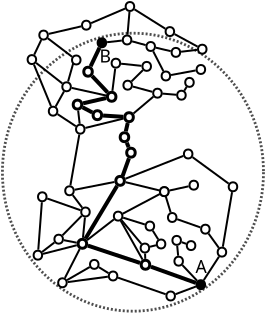 <?xml version="1.0" encoding="UTF-8"?>
<dia:diagram xmlns:dia="http://www.lysator.liu.se/~alla/dia/">
  <dia:layer name="Background" visible="true">
    <dia:object type="Standard - Ellipse" version="0" id="O0">
      <dia:attribute name="obj_pos">
        <dia:point val="-140.706,73.262"/>
      </dia:attribute>
      <dia:attribute name="obj_bb">
        <dia:rectangle val="-140.776,73.192;-127.581,87.233"/>
      </dia:attribute>
      <dia:attribute name="elem_corner">
        <dia:point val="-140.706,73.262"/>
      </dia:attribute>
      <dia:attribute name="elem_width">
        <dia:real val="13.055"/>
      </dia:attribute>
      <dia:attribute name="elem_height">
        <dia:real val="13.901"/>
      </dia:attribute>
      <dia:attribute name="border_width">
        <dia:real val="0.14"/>
      </dia:attribute>
      <dia:attribute name="border_color">
        <dia:color val="#4d4d4d"/>
      </dia:attribute>
      <dia:attribute name="show_background">
        <dia:boolean val="false"/>
      </dia:attribute>
      <dia:attribute name="line_style">
        <dia:enum val="4"/>
      </dia:attribute>
    </dia:object>
    <dia:object type="Standard - Line" version="0" id="O1">
      <dia:attribute name="obj_pos">
        <dia:point val="-137.306,80.874"/>
      </dia:attribute>
      <dia:attribute name="obj_bb">
        <dia:rectangle val="-137.364,78.272;-136.802,80.932"/>
      </dia:attribute>
      <dia:attribute name="conn_endpoints">
        <dia:point val="-137.306,80.874"/>
        <dia:point val="-136.86,78.33"/>
      </dia:attribute>
      <dia:attribute name="numcp">
        <dia:int val="1"/>
      </dia:attribute>
    </dia:object>
    <dia:object type="Standard - Line" version="0" id="O2">
      <dia:attribute name="obj_pos">
        <dia:point val="-134.697,80.407"/>
      </dia:attribute>
      <dia:attribute name="obj_bb">
        <dia:rectangle val="-134.825,79.391;-134.251,80.535"/>
      </dia:attribute>
      <dia:attribute name="conn_endpoints">
        <dia:point val="-134.697,80.407"/>
        <dia:point val="-134.379,79.519"/>
      </dia:attribute>
      <dia:attribute name="numcp">
        <dia:int val="1"/>
      </dia:attribute>
      <dia:attribute name="line_width">
        <dia:real val="0.2"/>
      </dia:attribute>
      <dia:connections>
        <dia:connection handle="1" to="O133" connection="8"/>
      </dia:connections>
    </dia:object>
    <dia:object type="Standard - Ellipse" version="0" id="O3">
      <dia:attribute name="obj_pos">
        <dia:point val="-137.916,85.516"/>
      </dia:attribute>
      <dia:attribute name="obj_bb">
        <dia:rectangle val="-137.966,85.466;-137.441,86.016"/>
      </dia:attribute>
      <dia:attribute name="elem_corner">
        <dia:point val="-137.916,85.516"/>
      </dia:attribute>
      <dia:attribute name="elem_width">
        <dia:real val="0.425"/>
      </dia:attribute>
      <dia:attribute name="elem_height">
        <dia:real val="0.45"/>
      </dia:attribute>
    </dia:object>
    <dia:object type="Standard - Ellipse" version="0" id="O4">
      <dia:attribute name="obj_pos">
        <dia:point val="-133.544,82.68"/>
      </dia:attribute>
      <dia:attribute name="obj_bb">
        <dia:rectangle val="-133.594,82.63;-133.069,83.18"/>
      </dia:attribute>
      <dia:attribute name="elem_corner">
        <dia:point val="-133.544,82.68"/>
      </dia:attribute>
      <dia:attribute name="elem_width">
        <dia:real val="0.425"/>
      </dia:attribute>
      <dia:attribute name="elem_height">
        <dia:real val="0.45"/>
      </dia:attribute>
    </dia:object>
    <dia:object type="Standard - Ellipse" version="0" id="O5">
      <dia:attribute name="obj_pos">
        <dia:point val="-130.77,82.837"/>
      </dia:attribute>
      <dia:attribute name="obj_bb">
        <dia:rectangle val="-130.82,82.787;-130.295,83.337"/>
      </dia:attribute>
      <dia:attribute name="elem_corner">
        <dia:point val="-130.77,82.837"/>
      </dia:attribute>
      <dia:attribute name="elem_width">
        <dia:real val="0.425"/>
      </dia:attribute>
      <dia:attribute name="elem_height">
        <dia:real val="0.45"/>
      </dia:attribute>
    </dia:object>
    <dia:object type="Standard - Ellipse" version="0" id="O6">
      <dia:attribute name="obj_pos">
        <dia:point val="-132.505,86.177"/>
      </dia:attribute>
      <dia:attribute name="obj_bb">
        <dia:rectangle val="-132.555,86.127;-132.03,86.677"/>
      </dia:attribute>
      <dia:attribute name="elem_corner">
        <dia:point val="-132.505,86.177"/>
      </dia:attribute>
      <dia:attribute name="elem_width">
        <dia:real val="0.425"/>
      </dia:attribute>
      <dia:attribute name="elem_height">
        <dia:real val="0.45"/>
      </dia:attribute>
    </dia:object>
    <dia:object type="Standard - Ellipse" version="0" id="O7">
      <dia:attribute name="obj_pos">
        <dia:point val="-131.485,83.657"/>
      </dia:attribute>
      <dia:attribute name="obj_bb">
        <dia:rectangle val="-131.535,83.607;-131.01,84.157"/>
      </dia:attribute>
      <dia:attribute name="elem_corner">
        <dia:point val="-131.485,83.657"/>
      </dia:attribute>
      <dia:attribute name="elem_width">
        <dia:real val="0.425"/>
      </dia:attribute>
      <dia:attribute name="elem_height">
        <dia:real val="0.45"/>
      </dia:attribute>
    </dia:object>
    <dia:object type="Standard - Ellipse" version="0" id="O8">
      <dia:attribute name="obj_pos">
        <dia:point val="-131.35,80.637"/>
      </dia:attribute>
      <dia:attribute name="obj_bb">
        <dia:rectangle val="-131.4,80.587;-130.875,81.137"/>
      </dia:attribute>
      <dia:attribute name="elem_corner">
        <dia:point val="-131.35,80.637"/>
      </dia:attribute>
      <dia:attribute name="elem_width">
        <dia:real val="0.425"/>
      </dia:attribute>
      <dia:attribute name="elem_height">
        <dia:real val="0.45"/>
      </dia:attribute>
    </dia:object>
    <dia:object type="Standard - Ellipse" version="0" id="O9">
      <dia:attribute name="obj_pos">
        <dia:point val="-135.132,82.184"/>
      </dia:attribute>
      <dia:attribute name="obj_bb">
        <dia:rectangle val="-135.182,82.134;-134.657,82.684"/>
      </dia:attribute>
      <dia:attribute name="elem_corner">
        <dia:point val="-135.132,82.184"/>
      </dia:attribute>
      <dia:attribute name="elem_width">
        <dia:real val="0.425"/>
      </dia:attribute>
      <dia:attribute name="elem_height">
        <dia:real val="0.45"/>
      </dia:attribute>
    </dia:object>
    <dia:object type="Standard - Ellipse" version="0" id="O10">
      <dia:attribute name="obj_pos">
        <dia:point val="-137.565,80.917"/>
      </dia:attribute>
      <dia:attribute name="obj_bb">
        <dia:rectangle val="-137.615,80.867;-137.09,81.417"/>
      </dia:attribute>
      <dia:attribute name="elem_corner">
        <dia:point val="-137.565,80.917"/>
      </dia:attribute>
      <dia:attribute name="elem_width">
        <dia:real val="0.425"/>
      </dia:attribute>
      <dia:attribute name="elem_height">
        <dia:real val="0.45"/>
      </dia:attribute>
    </dia:object>
    <dia:object type="Standard - Ellipse" version="0" id="O11">
      <dia:attribute name="obj_pos">
        <dia:point val="-132.428,82.252"/>
      </dia:attribute>
      <dia:attribute name="obj_bb">
        <dia:rectangle val="-132.478,82.202;-131.953,82.752"/>
      </dia:attribute>
      <dia:attribute name="elem_corner">
        <dia:point val="-132.428,82.252"/>
      </dia:attribute>
      <dia:attribute name="elem_width">
        <dia:real val="0.425"/>
      </dia:attribute>
      <dia:attribute name="elem_height">
        <dia:real val="0.45"/>
      </dia:attribute>
    </dia:object>
    <dia:object type="Standard - Ellipse" version="0" id="O12">
      <dia:attribute name="obj_pos">
        <dia:point val="-132.205,83.397"/>
      </dia:attribute>
      <dia:attribute name="obj_bb">
        <dia:rectangle val="-132.255,83.347;-131.73,83.897"/>
      </dia:attribute>
      <dia:attribute name="elem_corner">
        <dia:point val="-132.205,83.397"/>
      </dia:attribute>
      <dia:attribute name="elem_width">
        <dia:real val="0.425"/>
      </dia:attribute>
      <dia:attribute name="elem_height">
        <dia:real val="0.45"/>
      </dia:attribute>
    </dia:object>
    <dia:object type="Standard - Ellipse" version="0" id="O13">
      <dia:attribute name="obj_pos">
        <dia:point val="-132.824,80.96"/>
      </dia:attribute>
      <dia:attribute name="obj_bb">
        <dia:rectangle val="-132.874,80.91;-132.349,81.46"/>
      </dia:attribute>
      <dia:attribute name="elem_corner">
        <dia:point val="-132.824,80.96"/>
      </dia:attribute>
      <dia:attribute name="elem_width">
        <dia:real val="0.425"/>
      </dia:attribute>
      <dia:attribute name="elem_height">
        <dia:real val="0.45"/>
      </dia:attribute>
    </dia:object>
    <dia:object type="Standard - Ellipse" version="0" id="O14">
      <dia:attribute name="obj_pos">
        <dia:point val="-132.105,84.437"/>
      </dia:attribute>
      <dia:attribute name="obj_bb">
        <dia:rectangle val="-132.155,84.387;-131.63,84.937"/>
      </dia:attribute>
      <dia:attribute name="elem_corner">
        <dia:point val="-132.105,84.437"/>
      </dia:attribute>
      <dia:attribute name="elem_width">
        <dia:real val="0.425"/>
      </dia:attribute>
      <dia:attribute name="elem_height">
        <dia:real val="0.45"/>
      </dia:attribute>
    </dia:object>
    <dia:object type="Standard - Ellipse" version="0" id="O15">
      <dia:attribute name="obj_pos">
        <dia:point val="-131.63,79.077"/>
      </dia:attribute>
      <dia:attribute name="obj_bb">
        <dia:rectangle val="-131.68,79.027;-131.155,79.577"/>
      </dia:attribute>
      <dia:attribute name="elem_corner">
        <dia:point val="-131.63,79.077"/>
      </dia:attribute>
      <dia:attribute name="elem_width">
        <dia:real val="0.425"/>
      </dia:attribute>
      <dia:attribute name="elem_height">
        <dia:real val="0.45"/>
      </dia:attribute>
    </dia:object>
    <dia:object type="Standard - Ellipse" version="0" id="O16">
      <dia:attribute name="obj_pos">
        <dia:point val="-132.985,83.577"/>
      </dia:attribute>
      <dia:attribute name="obj_bb">
        <dia:rectangle val="-133.035,83.527;-132.51,84.077"/>
      </dia:attribute>
      <dia:attribute name="elem_corner">
        <dia:point val="-132.985,83.577"/>
      </dia:attribute>
      <dia:attribute name="elem_width">
        <dia:real val="0.425"/>
      </dia:attribute>
      <dia:attribute name="elem_height">
        <dia:real val="0.45"/>
      </dia:attribute>
    </dia:object>
    <dia:object type="Standard - Ellipse" version="0" id="O17">
      <dia:attribute name="obj_pos">
        <dia:point val="-135.034,80.42"/>
      </dia:attribute>
      <dia:attribute name="obj_bb">
        <dia:rectangle val="-135.109,80.345;-134.534,80.945"/>
      </dia:attribute>
      <dia:attribute name="elem_corner">
        <dia:point val="-135.034,80.42"/>
      </dia:attribute>
      <dia:attribute name="elem_width">
        <dia:real val="0.425"/>
      </dia:attribute>
      <dia:attribute name="elem_height">
        <dia:real val="0.45"/>
      </dia:attribute>
      <dia:attribute name="border_width">
        <dia:real val="0.15"/>
      </dia:attribute>
    </dia:object>
    <dia:object type="Standard - Ellipse" version="0" id="O18">
      <dia:attribute name="obj_pos">
        <dia:point val="-129.942,83.984"/>
      </dia:attribute>
      <dia:attribute name="obj_bb">
        <dia:rectangle val="-129.992,83.934;-129.467,84.484"/>
      </dia:attribute>
      <dia:attribute name="elem_corner">
        <dia:point val="-129.942,83.984"/>
      </dia:attribute>
      <dia:attribute name="elem_width">
        <dia:real val="0.425"/>
      </dia:attribute>
      <dia:attribute name="elem_height">
        <dia:real val="0.45"/>
      </dia:attribute>
    </dia:object>
    <dia:object type="Standard - Ellipse" version="0" id="O19">
      <dia:attribute name="obj_pos">
        <dia:point val="-135.385,85.177"/>
      </dia:attribute>
      <dia:attribute name="obj_bb">
        <dia:rectangle val="-135.435,85.127;-134.91,85.677"/>
      </dia:attribute>
      <dia:attribute name="elem_corner">
        <dia:point val="-135.385,85.177"/>
      </dia:attribute>
      <dia:attribute name="elem_width">
        <dia:real val="0.425"/>
      </dia:attribute>
      <dia:attribute name="elem_height">
        <dia:real val="0.45"/>
      </dia:attribute>
    </dia:object>
    <dia:object type="Standard - Ellipse" version="0" id="O20">
      <dia:attribute name="obj_pos">
        <dia:point val="-132.824,80.96"/>
      </dia:attribute>
      <dia:attribute name="obj_bb">
        <dia:rectangle val="-132.874,80.91;-132.349,81.46"/>
      </dia:attribute>
      <dia:attribute name="elem_corner">
        <dia:point val="-132.824,80.96"/>
      </dia:attribute>
      <dia:attribute name="elem_width">
        <dia:real val="0.425"/>
      </dia:attribute>
      <dia:attribute name="elem_height">
        <dia:real val="0.45"/>
      </dia:attribute>
    </dia:object>
    <dia:object type="Standard - Ellipse" version="0" id="O21">
      <dia:attribute name="obj_pos">
        <dia:point val="-139.145,84.137"/>
      </dia:attribute>
      <dia:attribute name="obj_bb">
        <dia:rectangle val="-139.195,84.087;-138.67,84.637"/>
      </dia:attribute>
      <dia:attribute name="elem_corner">
        <dia:point val="-139.145,84.137"/>
      </dia:attribute>
      <dia:attribute name="elem_width">
        <dia:real val="0.425"/>
      </dia:attribute>
      <dia:attribute name="elem_height">
        <dia:real val="0.45"/>
      </dia:attribute>
    </dia:object>
    <dia:object type="Standard - Ellipse" version="0" id="O22">
      <dia:attribute name="obj_pos">
        <dia:point val="-136.325,84.597"/>
      </dia:attribute>
      <dia:attribute name="obj_bb">
        <dia:rectangle val="-136.375,84.547;-135.85,85.097"/>
      </dia:attribute>
      <dia:attribute name="elem_corner">
        <dia:point val="-136.325,84.597"/>
      </dia:attribute>
      <dia:attribute name="elem_width">
        <dia:real val="0.425"/>
      </dia:attribute>
      <dia:attribute name="elem_height">
        <dia:real val="0.45"/>
      </dia:attribute>
    </dia:object>
    <dia:object type="Standard - Ellipse" version="0" id="O23">
      <dia:attribute name="obj_pos">
        <dia:point val="-130.998,85.612"/>
      </dia:attribute>
      <dia:attribute name="obj_bb">
        <dia:rectangle val="-131.048,85.562;-130.523,86.112"/>
      </dia:attribute>
      <dia:attribute name="elem_corner">
        <dia:point val="-130.998,85.612"/>
      </dia:attribute>
      <dia:attribute name="elem_width">
        <dia:real val="0.425"/>
      </dia:attribute>
      <dia:attribute name="elem_height">
        <dia:real val="0.45"/>
      </dia:attribute>
      <dia:attribute name="inner_color">
        <dia:color val="#000000"/>
      </dia:attribute>
    </dia:object>
    <dia:object type="Standard - Ellipse" version="0" id="O24">
      <dia:attribute name="obj_pos">
        <dia:point val="-133.766,84.616"/>
      </dia:attribute>
      <dia:attribute name="obj_bb">
        <dia:rectangle val="-133.841,84.541;-133.266,85.141"/>
      </dia:attribute>
      <dia:attribute name="elem_corner">
        <dia:point val="-133.766,84.616"/>
      </dia:attribute>
      <dia:attribute name="elem_width">
        <dia:real val="0.425"/>
      </dia:attribute>
      <dia:attribute name="elem_height">
        <dia:real val="0.45"/>
      </dia:attribute>
      <dia:attribute name="border_width">
        <dia:real val="0.15"/>
      </dia:attribute>
    </dia:object>
    <dia:object type="Standard - Ellipse" version="0" id="O25">
      <dia:attribute name="obj_pos">
        <dia:point val="-138.105,83.337"/>
      </dia:attribute>
      <dia:attribute name="obj_bb">
        <dia:rectangle val="-138.155,83.287;-137.63,83.837"/>
      </dia:attribute>
      <dia:attribute name="elem_corner">
        <dia:point val="-138.105,83.337"/>
      </dia:attribute>
      <dia:attribute name="elem_width">
        <dia:real val="0.425"/>
      </dia:attribute>
      <dia:attribute name="elem_height">
        <dia:real val="0.45"/>
      </dia:attribute>
    </dia:object>
    <dia:object type="Standard - Ellipse" version="0" id="O26">
      <dia:attribute name="obj_pos">
        <dia:point val="-133.794,83.78"/>
      </dia:attribute>
      <dia:attribute name="obj_bb">
        <dia:rectangle val="-133.844,83.73;-133.319,84.28"/>
      </dia:attribute>
      <dia:attribute name="elem_corner">
        <dia:point val="-133.794,83.78"/>
      </dia:attribute>
      <dia:attribute name="elem_width">
        <dia:real val="0.425"/>
      </dia:attribute>
      <dia:attribute name="elem_height">
        <dia:real val="0.45"/>
      </dia:attribute>
    </dia:object>
    <dia:object type="Standard - Ellipse" version="0" id="O27">
      <dia:attribute name="obj_pos">
        <dia:point val="-129.39,80.717"/>
      </dia:attribute>
      <dia:attribute name="obj_bb">
        <dia:rectangle val="-129.44,80.667;-128.915,81.217"/>
      </dia:attribute>
      <dia:attribute name="elem_corner">
        <dia:point val="-129.39,80.717"/>
      </dia:attribute>
      <dia:attribute name="elem_width">
        <dia:real val="0.425"/>
      </dia:attribute>
      <dia:attribute name="elem_height">
        <dia:real val="0.45"/>
      </dia:attribute>
    </dia:object>
    <dia:object type="Standard - Ellipse" version="0" id="O28">
      <dia:attribute name="obj_pos">
        <dia:point val="-136.765,81.977"/>
      </dia:attribute>
      <dia:attribute name="obj_bb">
        <dia:rectangle val="-136.815,81.927;-136.29,82.477"/>
      </dia:attribute>
      <dia:attribute name="elem_corner">
        <dia:point val="-136.765,81.977"/>
      </dia:attribute>
      <dia:attribute name="elem_width">
        <dia:real val="0.425"/>
      </dia:attribute>
      <dia:attribute name="elem_height">
        <dia:real val="0.45"/>
      </dia:attribute>
    </dia:object>
    <dia:object type="Standard - Ellipse" version="0" id="O29">
      <dia:attribute name="obj_pos">
        <dia:point val="-138.925,81.217"/>
      </dia:attribute>
      <dia:attribute name="obj_bb">
        <dia:rectangle val="-138.975,81.167;-138.45,81.717"/>
      </dia:attribute>
      <dia:attribute name="elem_corner">
        <dia:point val="-138.925,81.217"/>
      </dia:attribute>
      <dia:attribute name="elem_width">
        <dia:real val="0.425"/>
      </dia:attribute>
      <dia:attribute name="elem_height">
        <dia:real val="0.45"/>
      </dia:attribute>
    </dia:object>
    <dia:object type="Standard - Ellipse" version="0" id="O30">
      <dia:attribute name="obj_pos">
        <dia:point val="-136.92,83.568"/>
      </dia:attribute>
      <dia:attribute name="obj_bb">
        <dia:rectangle val="-136.995,83.493;-136.42,84.093"/>
      </dia:attribute>
      <dia:attribute name="elem_corner">
        <dia:point val="-136.92,83.568"/>
      </dia:attribute>
      <dia:attribute name="elem_width">
        <dia:real val="0.425"/>
      </dia:attribute>
      <dia:attribute name="elem_height">
        <dia:real val="0.45"/>
      </dia:attribute>
      <dia:attribute name="border_width">
        <dia:real val="0.15"/>
      </dia:attribute>
    </dia:object>
    <dia:object type="Standard - Line" version="0" id="O31">
      <dia:attribute name="obj_pos">
        <dia:point val="-137.477,85.61"/>
      </dia:attribute>
      <dia:attribute name="obj_bb">
        <dia:rectangle val="-137.545,84.885;-136.272,85.678"/>
      </dia:attribute>
      <dia:attribute name="conn_endpoints">
        <dia:point val="-137.477,85.61"/>
        <dia:point val="-136.34,84.953"/>
      </dia:attribute>
      <dia:attribute name="numcp">
        <dia:int val="1"/>
      </dia:attribute>
      <dia:connections>
        <dia:connection handle="0" to="O3" connection="8"/>
        <dia:connection handle="1" to="O22" connection="8"/>
      </dia:connections>
    </dia:object>
    <dia:object type="Standard - Line" version="0" id="O32">
      <dia:attribute name="obj_pos">
        <dia:point val="-132.293,82.225"/>
      </dia:attribute>
      <dia:attribute name="obj_bb">
        <dia:rectangle val="-132.596,81.375;-132.231,82.287"/>
      </dia:attribute>
      <dia:attribute name="conn_endpoints">
        <dia:point val="-132.293,82.225"/>
        <dia:point val="-132.534,81.437"/>
      </dia:attribute>
      <dia:attribute name="numcp">
        <dia:int val="1"/>
      </dia:attribute>
      <dia:connections>
        <dia:connection handle="0" to="O11" connection="8"/>
        <dia:connection handle="1" to="O13" connection="8"/>
      </dia:connections>
    </dia:object>
    <dia:object type="Standard - Line" version="0" id="O33">
      <dia:attribute name="obj_pos">
        <dia:point val="-132.837,81.305"/>
      </dia:attribute>
      <dia:attribute name="obj_bb">
        <dia:rectangle val="-134.762,81.237;-132.769,82.357"/>
      </dia:attribute>
      <dia:attribute name="conn_endpoints">
        <dia:point val="-132.837,81.305"/>
        <dia:point val="-134.694,82.29"/>
      </dia:attribute>
      <dia:attribute name="numcp">
        <dia:int val="1"/>
      </dia:attribute>
      <dia:connections>
        <dia:connection handle="0" to="O13" connection="8"/>
        <dia:connection handle="1" to="O9" connection="8"/>
      </dia:connections>
    </dia:object>
    <dia:object type="Standard - Line" version="0" id="O34">
      <dia:attribute name="obj_pos">
        <dia:point val="-134.543,80.713"/>
      </dia:attribute>
      <dia:attribute name="obj_bb">
        <dia:rectangle val="-134.603,80.653;-132.807,81.183"/>
      </dia:attribute>
      <dia:attribute name="conn_endpoints">
        <dia:point val="-134.543,80.713"/>
        <dia:point val="-132.867,81.123"/>
      </dia:attribute>
      <dia:attribute name="numcp">
        <dia:int val="1"/>
      </dia:attribute>
      <dia:connections>
        <dia:connection handle="0" to="O17" connection="8"/>
        <dia:connection handle="1" to="O13" connection="8"/>
      </dia:connections>
    </dia:object>
    <dia:object type="Standard - Line" version="0" id="O35">
      <dia:attribute name="obj_pos">
        <dia:point val="-134.746,82.615"/>
      </dia:attribute>
      <dia:attribute name="obj_bb">
        <dia:rectangle val="-134.816,82.545;-133.685,83.869"/>
      </dia:attribute>
      <dia:attribute name="conn_endpoints">
        <dia:point val="-134.746,82.615"/>
        <dia:point val="-133.755,83.799"/>
      </dia:attribute>
      <dia:attribute name="numcp">
        <dia:int val="1"/>
      </dia:attribute>
      <dia:connections>
        <dia:connection handle="0" to="O9" connection="8"/>
        <dia:connection handle="1" to="O26" connection="8"/>
      </dia:connections>
    </dia:object>
    <dia:object type="Standard - Line" version="0" id="O36">
      <dia:attribute name="obj_pos">
        <dia:point val="-136.477,83.614"/>
      </dia:attribute>
      <dia:attribute name="obj_bb">
        <dia:rectangle val="-136.547,82.502;-135.06,83.684"/>
      </dia:attribute>
      <dia:attribute name="conn_endpoints">
        <dia:point val="-136.477,83.614"/>
        <dia:point val="-135.13,82.572"/>
      </dia:attribute>
      <dia:attribute name="numcp">
        <dia:int val="1"/>
      </dia:attribute>
      <dia:connections>
        <dia:connection handle="0" to="O30" connection="8"/>
        <dia:connection handle="1" to="O9" connection="8"/>
      </dia:connections>
    </dia:object>
    <dia:object type="Standard - Line" version="0" id="O37">
      <dia:attribute name="obj_pos">
        <dia:point val="-134.668,82.488"/>
      </dia:attribute>
      <dia:attribute name="obj_bb">
        <dia:rectangle val="-134.731,82.425;-133.52,82.889"/>
      </dia:attribute>
      <dia:attribute name="conn_endpoints">
        <dia:point val="-134.668,82.488"/>
        <dia:point val="-133.583,82.826"/>
      </dia:attribute>
      <dia:attribute name="numcp">
        <dia:int val="1"/>
      </dia:attribute>
      <dia:connections>
        <dia:connection handle="0" to="O9" connection="8"/>
        <dia:connection handle="1" to="O4" connection="8"/>
      </dia:connections>
    </dia:object>
    <dia:object type="Standard - Line" version="0" id="O38">
      <dia:attribute name="obj_pos">
        <dia:point val="-137.443,85.706"/>
      </dia:attribute>
      <dia:attribute name="obj_bb">
        <dia:rectangle val="-137.499,85.381;-135.377,85.762"/>
      </dia:attribute>
      <dia:attribute name="conn_endpoints">
        <dia:point val="-137.443,85.706"/>
        <dia:point val="-135.433,85.437"/>
      </dia:attribute>
      <dia:attribute name="numcp">
        <dia:int val="1"/>
      </dia:attribute>
      <dia:connections>
        <dia:connection handle="0" to="O3" connection="8"/>
        <dia:connection handle="1" to="O19" connection="8"/>
      </dia:connections>
    </dia:object>
    <dia:object type="Standard - Line" version="0" id="O39">
      <dia:attribute name="obj_pos">
        <dia:point val="-136.716,81.986"/>
      </dia:attribute>
      <dia:attribute name="obj_bb">
        <dia:rectangle val="-137.26,81.288;-136.646,82.056"/>
      </dia:attribute>
      <dia:attribute name="conn_endpoints">
        <dia:point val="-136.716,81.986"/>
        <dia:point val="-137.19,81.358"/>
      </dia:attribute>
      <dia:attribute name="numcp">
        <dia:int val="1"/>
      </dia:attribute>
      <dia:connections>
        <dia:connection handle="0" to="O28" connection="8"/>
        <dia:connection handle="1" to="O10" connection="8"/>
      </dia:connections>
    </dia:object>
    <dia:object type="Standard - Line" version="0" id="O40">
      <dia:attribute name="obj_pos">
        <dia:point val="-138.105,83.725"/>
      </dia:attribute>
      <dia:attribute name="obj_bb">
        <dia:rectangle val="-138.791,83.655;-138.035,84.269"/>
      </dia:attribute>
      <dia:attribute name="conn_endpoints">
        <dia:point val="-138.105,83.725"/>
        <dia:point val="-138.721,84.199"/>
      </dia:attribute>
      <dia:attribute name="numcp">
        <dia:int val="1"/>
      </dia:attribute>
      <dia:connections>
        <dia:connection handle="0" to="O25" connection="8"/>
        <dia:connection handle="1" to="O21" connection="8"/>
      </dia:connections>
    </dia:object>
    <dia:object type="Standard - Line" version="0" id="O41">
      <dia:attribute name="obj_pos">
        <dia:point val="-138.466,81.529"/>
      </dia:attribute>
      <dia:attribute name="obj_bb">
        <dia:rectangle val="-138.53,81.465;-136.736,82.179"/>
      </dia:attribute>
      <dia:attribute name="conn_endpoints">
        <dia:point val="-138.466,81.529"/>
        <dia:point val="-136.8,82.115"/>
      </dia:attribute>
      <dia:attribute name="numcp">
        <dia:int val="1"/>
      </dia:attribute>
      <dia:connections>
        <dia:connection handle="0" to="O29" connection="8"/>
        <dia:connection handle="1" to="O28" connection="8"/>
      </dia:connections>
    </dia:object>
    <dia:object type="Standard - Line" version="0" id="O42">
      <dia:attribute name="obj_pos">
        <dia:point val="-136.843,84.058"/>
      </dia:attribute>
      <dia:attribute name="obj_bb">
        <dia:rectangle val="-137.647,83.991;-136.776,85.566"/>
      </dia:attribute>
      <dia:attribute name="conn_endpoints">
        <dia:point val="-136.843,84.058"/>
        <dia:point val="-137.58,85.499"/>
      </dia:attribute>
      <dia:attribute name="numcp">
        <dia:int val="1"/>
      </dia:attribute>
      <dia:connections>
        <dia:connection handle="0" to="O30" connection="8"/>
        <dia:connection handle="1" to="O3" connection="8"/>
      </dia:connections>
    </dia:object>
    <dia:object type="Standard - Line" version="0" id="O43">
      <dia:attribute name="obj_pos">
        <dia:point val="-138.734,81.716"/>
      </dia:attribute>
      <dia:attribute name="obj_bb">
        <dia:rectangle val="-138.966,81.662;-138.68,84.141"/>
      </dia:attribute>
      <dia:attribute name="conn_endpoints">
        <dia:point val="-138.734,81.716"/>
        <dia:point val="-138.912,84.088"/>
      </dia:attribute>
      <dia:attribute name="numcp">
        <dia:int val="1"/>
      </dia:attribute>
      <dia:connections>
        <dia:connection handle="0" to="O29" connection="8"/>
        <dia:connection handle="1" to="O21" connection="8"/>
      </dia:connections>
    </dia:object>
    <dia:object type="Standard - Line" version="0" id="O44">
      <dia:attribute name="obj_pos">
        <dia:point val="-136.435,83.884"/>
      </dia:attribute>
      <dia:attribute name="obj_bb">
        <dia:rectangle val="-136.561,83.757;-133.7,84.877"/>
      </dia:attribute>
      <dia:attribute name="conn_endpoints">
        <dia:point val="-136.435,83.884"/>
        <dia:point val="-133.826,84.75"/>
      </dia:attribute>
      <dia:attribute name="numcp">
        <dia:int val="1"/>
      </dia:attribute>
      <dia:attribute name="line_width">
        <dia:real val="0.2"/>
      </dia:attribute>
      <dia:connections>
        <dia:connection handle="0" to="O30" connection="8"/>
        <dia:connection handle="1" to="O24" connection="8"/>
      </dia:connections>
    </dia:object>
    <dia:object type="Standard - Line" version="0" id="O45">
      <dia:attribute name="obj_pos">
        <dia:point val="-135.399,85.262"/>
      </dia:attribute>
      <dia:attribute name="obj_bb">
        <dia:rectangle val="-135.956,84.893;-135.33,85.331"/>
      </dia:attribute>
      <dia:attribute name="conn_endpoints">
        <dia:point val="-135.399,85.262"/>
        <dia:point val="-135.887,84.962"/>
      </dia:attribute>
      <dia:attribute name="numcp">
        <dia:int val="1"/>
      </dia:attribute>
      <dia:connections>
        <dia:connection handle="0" to="O19" connection="8"/>
        <dia:connection handle="1" to="O22" connection="8"/>
      </dia:connections>
    </dia:object>
    <dia:object type="Standard - Line" version="0" id="O46">
      <dia:attribute name="obj_pos">
        <dia:point val="-138.678,84.297"/>
      </dia:attribute>
      <dia:attribute name="obj_bb">
        <dia:rectangle val="-138.739,83.803;-136.925,84.358"/>
      </dia:attribute>
      <dia:attribute name="conn_endpoints">
        <dia:point val="-138.678,84.297"/>
        <dia:point val="-136.986,83.864"/>
      </dia:attribute>
      <dia:attribute name="numcp">
        <dia:int val="1"/>
      </dia:attribute>
      <dia:connections>
        <dia:connection handle="0" to="O21" connection="8"/>
        <dia:connection handle="1" to="O30" connection="8"/>
      </dia:connections>
    </dia:object>
    <dia:object type="Standard - Line" version="0" id="O47">
      <dia:attribute name="obj_pos">
        <dia:point val="-130.638,85.609"/>
      </dia:attribute>
      <dia:attribute name="obj_bb">
        <dia:rectangle val="-130.707,84.368;-129.808,85.678"/>
      </dia:attribute>
      <dia:attribute name="conn_endpoints">
        <dia:point val="-130.638,85.609"/>
        <dia:point val="-129.877,84.437"/>
      </dia:attribute>
      <dia:attribute name="numcp">
        <dia:int val="1"/>
      </dia:attribute>
      <dia:connections>
        <dia:connection handle="0" to="O23" connection="8"/>
        <dia:connection handle="1" to="O18" connection="8"/>
      </dia:connections>
    </dia:object>
    <dia:object type="Standard - Line" version="0" id="O48">
      <dia:attribute name="obj_pos">
        <dia:point val="-131.968,82.564"/>
      </dia:attribute>
      <dia:attribute name="obj_bb">
        <dia:rectangle val="-132.032,82.501;-130.742,83.038"/>
      </dia:attribute>
      <dia:attribute name="conn_endpoints">
        <dia:point val="-131.968,82.564"/>
        <dia:point val="-130.806,82.975"/>
      </dia:attribute>
      <dia:attribute name="numcp">
        <dia:int val="1"/>
      </dia:attribute>
      <dia:connections>
        <dia:connection handle="0" to="O11" connection="8"/>
        <dia:connection handle="1" to="O5" connection="8"/>
      </dia:connections>
    </dia:object>
    <dia:object type="Standard - Line" version="0" id="O49">
      <dia:attribute name="obj_pos">
        <dia:point val="-133.698,84.583"/>
      </dia:attribute>
      <dia:attribute name="obj_bb">
        <dia:rectangle val="-134.857,82.574;-133.63,84.651"/>
      </dia:attribute>
      <dia:attribute name="conn_endpoints">
        <dia:point val="-133.698,84.583"/>
        <dia:point val="-134.789,82.642"/>
      </dia:attribute>
      <dia:attribute name="numcp">
        <dia:int val="1"/>
      </dia:attribute>
      <dia:connections>
        <dia:connection handle="0" to="O24" connection="8"/>
        <dia:connection handle="1" to="O9" connection="8"/>
      </dia:connections>
    </dia:object>
    <dia:object type="Standard - Line" version="0" id="O50">
      <dia:attribute name="obj_pos">
        <dia:point val="-131.919,84.389"/>
      </dia:attribute>
      <dia:attribute name="obj_bb">
        <dia:rectangle val="-132.022,83.841;-131.864,84.443"/>
      </dia:attribute>
      <dia:attribute name="conn_endpoints">
        <dia:point val="-131.919,84.389"/>
        <dia:point val="-131.967,83.895"/>
      </dia:attribute>
      <dia:attribute name="numcp">
        <dia:int val="1"/>
      </dia:attribute>
      <dia:connections>
        <dia:connection handle="0" to="O14" connection="8"/>
        <dia:connection handle="1" to="O12" connection="8"/>
      </dia:connections>
    </dia:object>
    <dia:object type="Standard - Line" version="0" id="O51">
      <dia:attribute name="obj_pos">
        <dia:point val="-131.745,83.712"/>
      </dia:attribute>
      <dia:attribute name="obj_bb">
        <dia:rectangle val="-131.809,83.647;-131.457,83.856"/>
      </dia:attribute>
      <dia:attribute name="conn_endpoints">
        <dia:point val="-131.745,83.712"/>
        <dia:point val="-131.521,83.792"/>
      </dia:attribute>
      <dia:attribute name="numcp">
        <dia:int val="1"/>
      </dia:attribute>
      <dia:connections>
        <dia:connection handle="0" to="O12" connection="8"/>
        <dia:connection handle="1" to="O7" connection="8"/>
      </dia:connections>
    </dia:object>
    <dia:object type="Standard - Line" version="0" id="O52">
      <dia:attribute name="obj_pos">
        <dia:point val="-134.924,85.489"/>
      </dia:attribute>
      <dia:attribute name="obj_bb">
        <dia:rectangle val="-134.988,85.425;-132.478,86.379"/>
      </dia:attribute>
      <dia:attribute name="conn_endpoints">
        <dia:point val="-134.924,85.489"/>
        <dia:point val="-132.542,86.315"/>
      </dia:attribute>
      <dia:attribute name="numcp">
        <dia:int val="1"/>
      </dia:attribute>
      <dia:connections>
        <dia:connection handle="0" to="O19" connection="8"/>
        <dia:connection handle="1" to="O6" connection="8"/>
      </dia:connections>
    </dia:object>
    <dia:object type="Standard - Line" version="0" id="O53">
      <dia:attribute name="obj_pos">
        <dia:point val="-133.281,84.939"/>
      </dia:attribute>
      <dia:attribute name="obj_bb">
        <dia:rectangle val="-133.409,84.811;-130.901,85.877"/>
      </dia:attribute>
      <dia:attribute name="conn_endpoints">
        <dia:point val="-133.281,84.939"/>
        <dia:point val="-131.029,85.749"/>
      </dia:attribute>
      <dia:attribute name="numcp">
        <dia:int val="1"/>
      </dia:attribute>
      <dia:attribute name="line_width">
        <dia:real val="0.2"/>
      </dia:attribute>
      <dia:connections>
        <dia:connection handle="0" to="O24" connection="8"/>
        <dia:connection handle="1" to="O23" connection="8"/>
      </dia:connections>
    </dia:object>
    <dia:object type="Standard - Line" version="0" id="O54">
      <dia:attribute name="obj_pos">
        <dia:point val="-131.203,79.459"/>
      </dia:attribute>
      <dia:attribute name="obj_bb">
        <dia:rectangle val="-131.273,79.389;-129.323,80.855"/>
      </dia:attribute>
      <dia:attribute name="conn_endpoints">
        <dia:point val="-131.203,79.459"/>
        <dia:point val="-129.393,80.785"/>
      </dia:attribute>
      <dia:attribute name="numcp">
        <dia:int val="1"/>
      </dia:attribute>
      <dia:connections>
        <dia:connection handle="0" to="O15" connection="8"/>
        <dia:connection handle="1" to="O27" connection="8"/>
      </dia:connections>
    </dia:object>
    <dia:object type="Standard - Line" version="0" id="O55">
      <dia:attribute name="obj_pos">
        <dia:point val="-131.027,85.927"/>
      </dia:attribute>
      <dia:attribute name="obj_bb">
        <dia:rectangle val="-132.116,85.863;-130.963,86.376"/>
      </dia:attribute>
      <dia:attribute name="conn_endpoints">
        <dia:point val="-131.027,85.927"/>
        <dia:point val="-132.052,86.311"/>
      </dia:attribute>
      <dia:attribute name="numcp">
        <dia:int val="1"/>
      </dia:attribute>
      <dia:connections>
        <dia:connection handle="0" to="O23" connection="8"/>
        <dia:connection handle="1" to="O6" connection="8"/>
      </dia:connections>
    </dia:object>
    <dia:object type="Standard - Line" version="0" id="O56">
      <dia:attribute name="obj_pos">
        <dia:point val="-130.97,85.641"/>
      </dia:attribute>
      <dia:attribute name="obj_bb">
        <dia:rectangle val="-131.78,84.787;-130.899,85.712"/>
      </dia:attribute>
      <dia:attribute name="conn_endpoints">
        <dia:point val="-130.97,85.641"/>
        <dia:point val="-131.709,84.858"/>
      </dia:attribute>
      <dia:attribute name="numcp">
        <dia:int val="1"/>
      </dia:attribute>
      <dia:connections>
        <dia:connection handle="0" to="O23" connection="8"/>
        <dia:connection handle="1" to="O14" connection="8"/>
      </dia:connections>
    </dia:object>
    <dia:object type="Standard - Line" version="0" id="O57">
      <dia:attribute name="obj_pos">
        <dia:point val="-136.555,83.539"/>
      </dia:attribute>
      <dia:attribute name="obj_bb">
        <dia:rectangle val="-136.692,80.761;-134.836,83.677"/>
      </dia:attribute>
      <dia:attribute name="conn_endpoints">
        <dia:point val="-136.555,83.539"/>
        <dia:point val="-134.973,80.899"/>
      </dia:attribute>
      <dia:attribute name="numcp">
        <dia:int val="1"/>
      </dia:attribute>
      <dia:attribute name="line_width">
        <dia:real val="0.2"/>
      </dia:attribute>
      <dia:connections>
        <dia:connection handle="0" to="O30" connection="8"/>
        <dia:connection handle="1" to="O17" connection="8"/>
      </dia:connections>
    </dia:object>
    <dia:object type="Standard - Line" version="0" id="O58">
      <dia:attribute name="obj_pos">
        <dia:point val="-133.572,84.28"/>
      </dia:attribute>
      <dia:attribute name="obj_bb">
        <dia:rectangle val="-133.624,84.228;-133.511,84.599"/>
      </dia:attribute>
      <dia:attribute name="conn_endpoints">
        <dia:point val="-133.572,84.28"/>
        <dia:point val="-133.563,84.547"/>
      </dia:attribute>
      <dia:attribute name="numcp">
        <dia:int val="1"/>
      </dia:attribute>
      <dia:connections>
        <dia:connection handle="0" to="O26" connection="8"/>
        <dia:connection handle="1" to="O24" connection="8"/>
      </dia:connections>
    </dia:object>
    <dia:object type="Standard - Line" version="0" id="O59">
      <dia:attribute name="obj_pos">
        <dia:point val="-129.223,81.212"/>
      </dia:attribute>
      <dia:attribute name="obj_bb">
        <dia:rectangle val="-129.742,81.154;-129.165,83.997"/>
      </dia:attribute>
      <dia:attribute name="conn_endpoints">
        <dia:point val="-129.223,81.212"/>
        <dia:point val="-129.684,83.939"/>
      </dia:attribute>
      <dia:attribute name="numcp">
        <dia:int val="1"/>
      </dia:attribute>
      <dia:connections>
        <dia:connection handle="0" to="O27" connection="8"/>
        <dia:connection handle="1" to="O18" connection="8"/>
      </dia:connections>
    </dia:object>
    <dia:object type="Standard - Line" version="0" id="O60">
      <dia:attribute name="obj_pos">
        <dia:point val="-134.554,80.539"/>
      </dia:attribute>
      <dia:attribute name="obj_bb">
        <dia:rectangle val="-134.619,79.333;-131.596,80.604"/>
      </dia:attribute>
      <dia:attribute name="conn_endpoints">
        <dia:point val="-134.554,80.539"/>
        <dia:point val="-131.661,79.398"/>
      </dia:attribute>
      <dia:attribute name="numcp">
        <dia:int val="1"/>
      </dia:attribute>
      <dia:connections>
        <dia:connection handle="0" to="O17" connection="8"/>
        <dia:connection handle="1" to="O15" connection="8"/>
      </dia:connections>
    </dia:object>
    <dia:object type="Standard - Line" version="0" id="O61">
      <dia:attribute name="obj_pos">
        <dia:point val="-133.188,83.135"/>
      </dia:attribute>
      <dia:attribute name="obj_bb">
        <dia:rectangle val="-133.257,83.066;-132.847,83.641"/>
      </dia:attribute>
      <dia:attribute name="conn_endpoints">
        <dia:point val="-133.188,83.135"/>
        <dia:point val="-132.916,83.572"/>
      </dia:attribute>
      <dia:attribute name="numcp">
        <dia:int val="1"/>
      </dia:attribute>
      <dia:connections>
        <dia:connection handle="0" to="O4" connection="8"/>
        <dia:connection handle="1" to="O16" connection="8"/>
      </dia:connections>
    </dia:object>
    <dia:object type="Standard - Line" version="0" id="O62">
      <dia:attribute name="obj_pos">
        <dia:point val="-130.401,83.279"/>
      </dia:attribute>
      <dia:attribute name="obj_bb">
        <dia:rectangle val="-130.471,83.21;-129.816,84.061"/>
      </dia:attribute>
      <dia:attribute name="conn_endpoints">
        <dia:point val="-130.401,83.279"/>
        <dia:point val="-129.886,83.992"/>
      </dia:attribute>
      <dia:attribute name="numcp">
        <dia:int val="1"/>
      </dia:attribute>
      <dia:connections>
        <dia:connection handle="0" to="O5" connection="8"/>
        <dia:connection handle="1" to="O18" connection="8"/>
      </dia:connections>
    </dia:object>
    <dia:object type="Standard - Line" version="0" id="O63">
      <dia:attribute name="obj_pos">
        <dia:point val="-133.327,83.941"/>
      </dia:attribute>
      <dia:attribute name="obj_bb">
        <dia:rectangle val="-133.388,83.805;-132.966,84.002"/>
      </dia:attribute>
      <dia:attribute name="conn_endpoints">
        <dia:point val="-133.327,83.941"/>
        <dia:point val="-133.027,83.866"/>
      </dia:attribute>
      <dia:attribute name="numcp">
        <dia:int val="1"/>
      </dia:attribute>
      <dia:connections>
        <dia:connection handle="0" to="O26" connection="8"/>
        <dia:connection handle="1" to="O16" connection="8"/>
      </dia:connections>
    </dia:object>
    <dia:object type="Standard - Line" version="0" id="O64">
      <dia:attribute name="obj_pos">
        <dia:point val="-131.395,80.918"/>
      </dia:attribute>
      <dia:attribute name="obj_bb">
        <dia:rectangle val="-132.415,80.859;-131.335,81.188"/>
      </dia:attribute>
      <dia:attribute name="conn_endpoints">
        <dia:point val="-131.395,80.918"/>
        <dia:point val="-132.355,81.129"/>
      </dia:attribute>
      <dia:attribute name="numcp">
        <dia:int val="1"/>
      </dia:attribute>
      <dia:connections>
        <dia:connection handle="0" to="O8" connection="8"/>
        <dia:connection handle="1" to="O13" connection="8"/>
      </dia:connections>
    </dia:object>
    <dia:object type="Standard - Line" version="0" id="O65">
      <dia:attribute name="obj_pos">
        <dia:point val="-137.095,81.091"/>
      </dia:attribute>
      <dia:attribute name="obj_bb">
        <dia:rectangle val="-137.154,80.642;-135.045,81.15"/>
      </dia:attribute>
      <dia:attribute name="conn_endpoints">
        <dia:point val="-137.095,81.091"/>
        <dia:point val="-135.104,80.7"/>
      </dia:attribute>
      <dia:attribute name="numcp">
        <dia:int val="1"/>
      </dia:attribute>
      <dia:connections>
        <dia:connection handle="0" to="O10" connection="8"/>
        <dia:connection handle="1" to="O17" connection="8"/>
      </dia:connections>
    </dia:object>
    <dia:object type="Standard - Line" version="0" id="O66">
      <dia:attribute name="obj_pos">
        <dia:point val="-136.742,82.394"/>
      </dia:attribute>
      <dia:attribute name="obj_bb">
        <dia:rectangle val="-137.775,82.323;-136.671,83.441"/>
      </dia:attribute>
      <dia:attribute name="conn_endpoints">
        <dia:point val="-136.742,82.394"/>
        <dia:point val="-137.704,83.37"/>
      </dia:attribute>
      <dia:attribute name="numcp">
        <dia:int val="1"/>
      </dia:attribute>
      <dia:connections>
        <dia:connection handle="0" to="O28" connection="8"/>
        <dia:connection handle="1" to="O25" connection="8"/>
      </dia:connections>
    </dia:object>
    <dia:object type="Standard - Line" version="0" id="O67">
      <dia:attribute name="obj_pos">
        <dia:point val="-137.635,83.612"/>
      </dia:attribute>
      <dia:attribute name="obj_bb">
        <dia:rectangle val="-137.694,83.554;-136.931,83.796"/>
      </dia:attribute>
      <dia:attribute name="conn_endpoints">
        <dia:point val="-137.635,83.612"/>
        <dia:point val="-136.99,83.738"/>
      </dia:attribute>
      <dia:attribute name="numcp">
        <dia:int val="1"/>
      </dia:attribute>
      <dia:connections>
        <dia:connection handle="0" to="O25" connection="8"/>
        <dia:connection handle="1" to="O30" connection="8"/>
      </dia:connections>
    </dia:object>
    <dia:object type="Standard - Line" version="0" id="O68">
      <dia:attribute name="obj_pos">
        <dia:point val="-136.678,83.494"/>
      </dia:attribute>
      <dia:attribute name="obj_bb">
        <dia:rectangle val="-136.733,82.421;-136.525,83.549"/>
      </dia:attribute>
      <dia:attribute name="conn_endpoints">
        <dia:point val="-136.678,83.494"/>
        <dia:point val="-136.58,82.476"/>
      </dia:attribute>
      <dia:attribute name="numcp">
        <dia:int val="1"/>
      </dia:attribute>
      <dia:connections>
        <dia:connection handle="0" to="O30" connection="8"/>
        <dia:connection handle="1" to="O28" connection="8"/>
      </dia:connections>
    </dia:object>
    <dia:object type="Standard - Ellipse" version="0" id="O69">
      <dia:attribute name="obj_pos">
        <dia:point val="-132.745,75.177"/>
      </dia:attribute>
      <dia:attribute name="obj_bb">
        <dia:rectangle val="-132.795,75.127;-132.27,75.677"/>
      </dia:attribute>
      <dia:attribute name="elem_corner">
        <dia:point val="-132.745,75.177"/>
      </dia:attribute>
      <dia:attribute name="elem_width">
        <dia:real val="0.425"/>
      </dia:attribute>
      <dia:attribute name="elem_height">
        <dia:real val="0.45"/>
      </dia:attribute>
    </dia:object>
    <dia:object type="Standard - Ellipse" version="0" id="O70">
      <dia:attribute name="obj_pos">
        <dia:point val="-134.685,73.377"/>
      </dia:attribute>
      <dia:attribute name="obj_bb">
        <dia:rectangle val="-134.735,73.327;-134.21,73.877"/>
      </dia:attribute>
      <dia:attribute name="elem_corner">
        <dia:point val="-134.685,73.377"/>
      </dia:attribute>
      <dia:attribute name="elem_width">
        <dia:real val="0.425"/>
      </dia:attribute>
      <dia:attribute name="elem_height">
        <dia:real val="0.45"/>
      </dia:attribute>
    </dia:object>
    <dia:object type="Standard - Ellipse" version="0" id="O71">
      <dia:attribute name="obj_pos">
        <dia:point val="-134.542,71.703"/>
      </dia:attribute>
      <dia:attribute name="obj_bb">
        <dia:rectangle val="-134.592,71.653;-134.067,72.203"/>
      </dia:attribute>
      <dia:attribute name="elem_corner">
        <dia:point val="-134.542,71.703"/>
      </dia:attribute>
      <dia:attribute name="elem_width">
        <dia:real val="0.425"/>
      </dia:attribute>
      <dia:attribute name="elem_height">
        <dia:real val="0.45"/>
      </dia:attribute>
    </dia:object>
    <dia:object type="Standard - Ellipse" version="0" id="O72">
      <dia:attribute name="obj_pos">
        <dia:point val="-132.245,73.997"/>
      </dia:attribute>
      <dia:attribute name="obj_bb">
        <dia:rectangle val="-132.295,73.947;-131.77,74.497"/>
      </dia:attribute>
      <dia:attribute name="elem_corner">
        <dia:point val="-132.245,73.997"/>
      </dia:attribute>
      <dia:attribute name="elem_width">
        <dia:real val="0.425"/>
      </dia:attribute>
      <dia:attribute name="elem_height">
        <dia:real val="0.45"/>
      </dia:attribute>
    </dia:object>
    <dia:object type="Standard - Ellipse" version="0" id="O73">
      <dia:attribute name="obj_pos">
        <dia:point val="-138.385,76.937"/>
      </dia:attribute>
      <dia:attribute name="obj_bb">
        <dia:rectangle val="-138.435,76.887;-137.91,77.437"/>
      </dia:attribute>
      <dia:attribute name="elem_corner">
        <dia:point val="-138.385,76.937"/>
      </dia:attribute>
      <dia:attribute name="elem_width">
        <dia:real val="0.425"/>
      </dia:attribute>
      <dia:attribute name="elem_height">
        <dia:real val="0.45"/>
      </dia:attribute>
    </dia:object>
    <dia:object type="Standard - Ellipse" version="0" id="O74">
      <dia:attribute name="obj_pos">
        <dia:point val="-134.655,75.637"/>
      </dia:attribute>
      <dia:attribute name="obj_bb">
        <dia:rectangle val="-134.705,75.587;-134.18,76.137"/>
      </dia:attribute>
      <dia:attribute name="elem_corner">
        <dia:point val="-134.655,75.637"/>
      </dia:attribute>
      <dia:attribute name="elem_width">
        <dia:real val="0.425"/>
      </dia:attribute>
      <dia:attribute name="elem_height">
        <dia:real val="0.45"/>
      </dia:attribute>
    </dia:object>
    <dia:object type="Standard - Ellipse" version="0" id="O75">
      <dia:attribute name="obj_pos">
        <dia:point val="-137.165,76.608"/>
      </dia:attribute>
      <dia:attribute name="obj_bb">
        <dia:rectangle val="-137.24,76.533;-136.665,77.133"/>
      </dia:attribute>
      <dia:attribute name="elem_corner">
        <dia:point val="-137.165,76.608"/>
      </dia:attribute>
      <dia:attribute name="elem_width">
        <dia:real val="0.425"/>
      </dia:attribute>
      <dia:attribute name="elem_height">
        <dia:real val="0.45"/>
      </dia:attribute>
      <dia:attribute name="border_width">
        <dia:real val="0.15"/>
      </dia:attribute>
    </dia:object>
    <dia:object type="Standard - Ellipse" version="0" id="O76">
      <dia:attribute name="obj_pos">
        <dia:point val="-136.637,74.963"/>
      </dia:attribute>
      <dia:attribute name="obj_bb">
        <dia:rectangle val="-136.712,74.888;-136.137,75.488"/>
      </dia:attribute>
      <dia:attribute name="elem_corner">
        <dia:point val="-136.637,74.963"/>
      </dia:attribute>
      <dia:attribute name="elem_width">
        <dia:real val="0.425"/>
      </dia:attribute>
      <dia:attribute name="elem_height">
        <dia:real val="0.45"/>
      </dia:attribute>
      <dia:attribute name="border_width">
        <dia:real val="0.15"/>
      </dia:attribute>
    </dia:object>
    <dia:object type="Standard - Ellipse" version="0" id="O77">
      <dia:attribute name="obj_pos">
        <dia:point val="-134.585,77.237"/>
      </dia:attribute>
      <dia:attribute name="obj_bb">
        <dia:rectangle val="-134.66,77.162;-134.085,77.762"/>
      </dia:attribute>
      <dia:attribute name="elem_corner">
        <dia:point val="-134.585,77.237"/>
      </dia:attribute>
      <dia:attribute name="elem_width">
        <dia:real val="0.425"/>
      </dia:attribute>
      <dia:attribute name="elem_height">
        <dia:real val="0.45"/>
      </dia:attribute>
      <dia:attribute name="border_width">
        <dia:real val="0.15"/>
      </dia:attribute>
    </dia:object>
    <dia:object type="Standard - Ellipse" version="0" id="O78">
      <dia:attribute name="obj_pos">
        <dia:point val="-132.545,72.957"/>
      </dia:attribute>
      <dia:attribute name="obj_bb">
        <dia:rectangle val="-132.595,72.907;-132.07,73.457"/>
      </dia:attribute>
      <dia:attribute name="elem_corner">
        <dia:point val="-132.545,72.957"/>
      </dia:attribute>
      <dia:attribute name="elem_width">
        <dia:real val="0.425"/>
      </dia:attribute>
      <dia:attribute name="elem_height">
        <dia:real val="0.45"/>
      </dia:attribute>
    </dia:object>
    <dia:object type="Standard - Ellipse" version="0" id="O79">
      <dia:attribute name="obj_pos">
        <dia:point val="-137.025,77.837"/>
      </dia:attribute>
      <dia:attribute name="obj_bb">
        <dia:rectangle val="-137.075,77.787;-136.55,78.337"/>
      </dia:attribute>
      <dia:attribute name="elem_corner">
        <dia:point val="-137.025,77.837"/>
      </dia:attribute>
      <dia:attribute name="elem_width">
        <dia:real val="0.425"/>
      </dia:attribute>
      <dia:attribute name="elem_height">
        <dia:real val="0.45"/>
      </dia:attribute>
    </dia:object>
    <dia:object type="Standard - Ellipse" version="0" id="O80">
      <dia:attribute name="obj_pos">
        <dia:point val="-135.945,73.517"/>
      </dia:attribute>
      <dia:attribute name="obj_bb">
        <dia:rectangle val="-135.995,73.467;-135.47,74.017"/>
      </dia:attribute>
      <dia:attribute name="elem_corner">
        <dia:point val="-135.945,73.517"/>
      </dia:attribute>
      <dia:attribute name="elem_width">
        <dia:real val="0.425"/>
      </dia:attribute>
      <dia:attribute name="elem_height">
        <dia:real val="0.45"/>
      </dia:attribute>
      <dia:attribute name="inner_color">
        <dia:color val="#000000"/>
      </dia:attribute>
    </dia:object>
    <dia:object type="Standard - Ellipse" version="0" id="O81">
      <dia:attribute name="obj_pos">
        <dia:point val="-137.71,75.717"/>
      </dia:attribute>
      <dia:attribute name="obj_bb">
        <dia:rectangle val="-137.76,75.667;-137.235,76.217"/>
      </dia:attribute>
      <dia:attribute name="elem_corner">
        <dia:point val="-137.71,75.717"/>
      </dia:attribute>
      <dia:attribute name="elem_width">
        <dia:real val="0.425"/>
      </dia:attribute>
      <dia:attribute name="elem_height">
        <dia:real val="0.45"/>
      </dia:attribute>
    </dia:object>
    <dia:object type="Standard - Ellipse" version="0" id="O82">
      <dia:attribute name="obj_pos">
        <dia:point val="-139.445,74.357"/>
      </dia:attribute>
      <dia:attribute name="obj_bb">
        <dia:rectangle val="-139.495,74.307;-138.97,74.857"/>
      </dia:attribute>
      <dia:attribute name="elem_corner">
        <dia:point val="-139.445,74.357"/>
      </dia:attribute>
      <dia:attribute name="elem_width">
        <dia:real val="0.425"/>
      </dia:attribute>
      <dia:attribute name="elem_height">
        <dia:real val="0.45"/>
      </dia:attribute>
    </dia:object>
    <dia:object type="Standard - Ellipse" version="0" id="O83">
      <dia:attribute name="obj_pos">
        <dia:point val="-138.86,73.132"/>
      </dia:attribute>
      <dia:attribute name="obj_bb">
        <dia:rectangle val="-138.91,73.082;-138.385,73.632"/>
      </dia:attribute>
      <dia:attribute name="elem_corner">
        <dia:point val="-138.86,73.132"/>
      </dia:attribute>
      <dia:attribute name="elem_width">
        <dia:real val="0.425"/>
      </dia:attribute>
      <dia:attribute name="elem_height">
        <dia:real val="0.45"/>
      </dia:attribute>
    </dia:object>
    <dia:object type="Standard - Ellipse" version="0" id="O84">
      <dia:attribute name="obj_pos">
        <dia:point val="-137.225,74.377"/>
      </dia:attribute>
      <dia:attribute name="obj_bb">
        <dia:rectangle val="-137.275,74.327;-136.75,74.877"/>
      </dia:attribute>
      <dia:attribute name="elem_corner">
        <dia:point val="-137.225,74.377"/>
      </dia:attribute>
      <dia:attribute name="elem_width">
        <dia:real val="0.425"/>
      </dia:attribute>
      <dia:attribute name="elem_height">
        <dia:real val="0.45"/>
      </dia:attribute>
    </dia:object>
    <dia:object type="Standard - Ellipse" version="0" id="O85">
      <dia:attribute name="obj_pos">
        <dia:point val="-135.245,74.537"/>
      </dia:attribute>
      <dia:attribute name="obj_bb">
        <dia:rectangle val="-135.295,74.487;-134.77,75.037"/>
      </dia:attribute>
      <dia:attribute name="elem_corner">
        <dia:point val="-135.245,74.537"/>
      </dia:attribute>
      <dia:attribute name="elem_width">
        <dia:real val="0.425"/>
      </dia:attribute>
      <dia:attribute name="elem_height">
        <dia:real val="0.45"/>
      </dia:attribute>
    </dia:object>
    <dia:object type="Standard - Ellipse" version="0" id="O86">
      <dia:attribute name="obj_pos">
        <dia:point val="-133.166,76.037"/>
      </dia:attribute>
      <dia:attribute name="obj_bb">
        <dia:rectangle val="-133.216,75.987;-132.691,76.537"/>
      </dia:attribute>
      <dia:attribute name="elem_corner">
        <dia:point val="-133.166,76.037"/>
      </dia:attribute>
      <dia:attribute name="elem_width">
        <dia:real val="0.425"/>
      </dia:attribute>
      <dia:attribute name="elem_height">
        <dia:real val="0.45"/>
      </dia:attribute>
    </dia:object>
    <dia:object type="Standard - Ellipse" version="0" id="O87">
      <dia:attribute name="obj_pos">
        <dia:point val="-130.925,73.837"/>
      </dia:attribute>
      <dia:attribute name="obj_bb">
        <dia:rectangle val="-130.975,73.787;-130.45,74.337"/>
      </dia:attribute>
      <dia:attribute name="elem_corner">
        <dia:point val="-130.925,73.837"/>
      </dia:attribute>
      <dia:attribute name="elem_width">
        <dia:real val="0.425"/>
      </dia:attribute>
      <dia:attribute name="elem_height">
        <dia:real val="0.45"/>
      </dia:attribute>
    </dia:object>
    <dia:object type="Standard - Ellipse" version="0" id="O88">
      <dia:attribute name="obj_pos">
        <dia:point val="-131.966,76.138"/>
      </dia:attribute>
      <dia:attribute name="obj_bb">
        <dia:rectangle val="-132.016,76.088;-131.491,76.638"/>
      </dia:attribute>
      <dia:attribute name="elem_corner">
        <dia:point val="-131.966,76.138"/>
      </dia:attribute>
      <dia:attribute name="elem_width">
        <dia:real val="0.425"/>
      </dia:attribute>
      <dia:attribute name="elem_height">
        <dia:real val="0.45"/>
      </dia:attribute>
    </dia:object>
    <dia:object type="Standard - Ellipse" version="0" id="O89">
      <dia:attribute name="obj_pos">
        <dia:point val="-133.703,74.697"/>
      </dia:attribute>
      <dia:attribute name="obj_bb">
        <dia:rectangle val="-133.753,74.647;-133.228,75.197"/>
      </dia:attribute>
      <dia:attribute name="elem_corner">
        <dia:point val="-133.703,74.697"/>
      </dia:attribute>
      <dia:attribute name="elem_width">
        <dia:real val="0.425"/>
      </dia:attribute>
      <dia:attribute name="elem_height">
        <dia:real val="0.45"/>
      </dia:attribute>
    </dia:object>
    <dia:object type="Standard - Ellipse" version="0" id="O90">
      <dia:attribute name="obj_pos">
        <dia:point val="-130.995,74.852"/>
      </dia:attribute>
      <dia:attribute name="obj_bb">
        <dia:rectangle val="-131.045,74.802;-130.52,75.352"/>
      </dia:attribute>
      <dia:attribute name="elem_corner">
        <dia:point val="-130.995,74.852"/>
      </dia:attribute>
      <dia:attribute name="elem_width">
        <dia:real val="0.425"/>
      </dia:attribute>
      <dia:attribute name="elem_height">
        <dia:real val="0.45"/>
      </dia:attribute>
    </dia:object>
    <dia:object type="Standard - Ellipse" version="0" id="O91">
      <dia:attribute name="obj_pos">
        <dia:point val="-131.565,75.497"/>
      </dia:attribute>
      <dia:attribute name="obj_bb">
        <dia:rectangle val="-131.615,75.447;-131.09,75.997"/>
      </dia:attribute>
      <dia:attribute name="elem_corner">
        <dia:point val="-131.565,75.497"/>
      </dia:attribute>
      <dia:attribute name="elem_width">
        <dia:real val="0.425"/>
      </dia:attribute>
      <dia:attribute name="elem_height">
        <dia:real val="0.45"/>
      </dia:attribute>
    </dia:object>
    <dia:object type="Standard - Ellipse" version="0" id="O92">
      <dia:attribute name="obj_pos">
        <dia:point val="-136.725,72.637"/>
      </dia:attribute>
      <dia:attribute name="obj_bb">
        <dia:rectangle val="-136.775,72.587;-136.25,73.137"/>
      </dia:attribute>
      <dia:attribute name="elem_corner">
        <dia:point val="-136.725,72.637"/>
      </dia:attribute>
      <dia:attribute name="elem_width">
        <dia:real val="0.425"/>
      </dia:attribute>
      <dia:attribute name="elem_height">
        <dia:real val="0.45"/>
      </dia:attribute>
    </dia:object>
    <dia:object type="Standard - Ellipse" version="0" id="O93">
      <dia:attribute name="obj_pos">
        <dia:point val="-133.503,73.702"/>
      </dia:attribute>
      <dia:attribute name="obj_bb">
        <dia:rectangle val="-133.553,73.652;-133.028,74.202"/>
      </dia:attribute>
      <dia:attribute name="elem_corner">
        <dia:point val="-133.503,73.702"/>
      </dia:attribute>
      <dia:attribute name="elem_width">
        <dia:real val="0.425"/>
      </dia:attribute>
      <dia:attribute name="elem_height">
        <dia:real val="0.45"/>
      </dia:attribute>
    </dia:object>
    <dia:object type="Standard - Line" version="0" id="O94">
      <dia:attribute name="obj_pos">
        <dia:point val="-137.951,77.309"/>
      </dia:attribute>
      <dia:attribute name="obj_bb">
        <dia:rectangle val="-138.02,77.24;-136.966,77.984"/>
      </dia:attribute>
      <dia:attribute name="conn_endpoints">
        <dia:point val="-137.951,77.309"/>
        <dia:point val="-137.035,77.915"/>
      </dia:attribute>
      <dia:attribute name="numcp">
        <dia:int val="1"/>
      </dia:attribute>
      <dia:connections>
        <dia:connection handle="0" to="O73" connection="8"/>
        <dia:connection handle="1" to="O79" connection="8"/>
      </dia:connections>
    </dia:object>
    <dia:object type="Standard - Line" version="0" id="O95">
      <dia:attribute name="obj_pos">
        <dia:point val="-138.765,73.602"/>
      </dia:attribute>
      <dia:attribute name="obj_bb">
        <dia:rectangle val="-139.183,73.535;-138.698,74.403"/>
      </dia:attribute>
      <dia:attribute name="conn_endpoints">
        <dia:point val="-138.765,73.602"/>
        <dia:point val="-139.116,74.337"/>
      </dia:attribute>
      <dia:attribute name="numcp">
        <dia:int val="1"/>
      </dia:attribute>
      <dia:connections>
        <dia:connection handle="0" to="O83" connection="8"/>
        <dia:connection handle="1" to="O82" connection="8"/>
      </dia:connections>
    </dia:object>
    <dia:object type="Standard - Line" version="0" id="O96">
      <dia:attribute name="obj_pos">
        <dia:point val="-139.023,74.747"/>
      </dia:attribute>
      <dia:attribute name="obj_bb">
        <dia:rectangle val="-139.093,74.677;-137.638,75.847"/>
      </dia:attribute>
      <dia:attribute name="conn_endpoints">
        <dia:point val="-139.023,74.747"/>
        <dia:point val="-137.708,75.777"/>
      </dia:attribute>
      <dia:attribute name="numcp">
        <dia:int val="1"/>
      </dia:attribute>
      <dia:connections>
        <dia:connection handle="0" to="O82" connection="8"/>
        <dia:connection handle="1" to="O81" connection="8"/>
      </dia:connections>
    </dia:object>
    <dia:object type="Standard - Line" version="0" id="O97">
      <dia:attribute name="obj_pos">
        <dia:point val="-138.277,76.909"/>
      </dia:attribute>
      <dia:attribute name="obj_bb">
        <dia:rectangle val="-139.194,74.769;-138.212,76.975"/>
      </dia:attribute>
      <dia:attribute name="conn_endpoints">
        <dia:point val="-138.277,76.909"/>
        <dia:point val="-139.129,74.835"/>
      </dia:attribute>
      <dia:attribute name="numcp">
        <dia:int val="1"/>
      </dia:attribute>
      <dia:connections>
        <dia:connection handle="0" to="O73" connection="8"/>
        <dia:connection handle="1" to="O82" connection="8"/>
      </dia:connections>
    </dia:object>
    <dia:object type="Standard - Line" version="0" id="O98">
      <dia:attribute name="obj_pos">
        <dia:point val="-136.919,77.131"/>
      </dia:attribute>
      <dia:attribute name="obj_bb">
        <dia:rectangle val="-136.974,77.076;-136.789,77.846"/>
      </dia:attribute>
      <dia:attribute name="conn_endpoints">
        <dia:point val="-136.919,77.131"/>
        <dia:point val="-136.844,77.791"/>
      </dia:attribute>
      <dia:attribute name="numcp">
        <dia:int val="1"/>
      </dia:attribute>
      <dia:connections>
        <dia:connection handle="0" to="O75" connection="8"/>
        <dia:connection handle="1" to="O79" connection="8"/>
      </dia:connections>
    </dia:object>
    <dia:object type="Standard - Line" version="0" id="O99">
      <dia:attribute name="obj_pos">
        <dia:point val="-137.241,75.999"/>
      </dia:attribute>
      <dia:attribute name="obj_bb">
        <dia:rectangle val="-137.301,75.939;-135.324,76.47"/>
      </dia:attribute>
      <dia:attribute name="conn_endpoints">
        <dia:point val="-137.241,75.999"/>
        <dia:point val="-135.384,76.411"/>
      </dia:attribute>
      <dia:attribute name="numcp">
        <dia:int val="1"/>
      </dia:attribute>
      <dia:connections>
        <dia:connection handle="0" to="O81" connection="8"/>
        <dia:connection handle="1" to="O125" connection="8"/>
      </dia:connections>
    </dia:object>
    <dia:object type="Standard - Line" version="0" id="O100">
      <dia:attribute name="obj_pos">
        <dia:point val="-134.652,77.531"/>
      </dia:attribute>
      <dia:attribute name="obj_bb">
        <dia:rectangle val="-136.617,77.47;-134.592,78.06"/>
      </dia:attribute>
      <dia:attribute name="conn_endpoints">
        <dia:point val="-134.652,77.531"/>
        <dia:point val="-136.557,77.999"/>
      </dia:attribute>
      <dia:attribute name="numcp">
        <dia:int val="1"/>
      </dia:attribute>
      <dia:connections>
        <dia:connection handle="0" to="O77" connection="8"/>
        <dia:connection handle="1" to="O79" connection="8"/>
      </dia:connections>
    </dia:object>
    <dia:object type="Standard - Line" version="0" id="O101">
      <dia:attribute name="obj_pos">
        <dia:point val="-138.044,76.928"/>
      </dia:attribute>
      <dia:attribute name="obj_bb">
        <dia:rectangle val="-138.112,76.108;-137.559,76.996"/>
      </dia:attribute>
      <dia:attribute name="conn_endpoints">
        <dia:point val="-138.044,76.928"/>
        <dia:point val="-137.627,76.175"/>
      </dia:attribute>
      <dia:attribute name="numcp">
        <dia:int val="1"/>
      </dia:attribute>
      <dia:connections>
        <dia:connection handle="0" to="O73" connection="8"/>
        <dia:connection handle="1" to="O81" connection="8"/>
      </dia:connections>
    </dia:object>
    <dia:object type="Standard - Line" version="0" id="O102">
      <dia:attribute name="obj_pos">
        <dia:point val="-136.272,72.759"/>
      </dia:attribute>
      <dia:attribute name="obj_bb">
        <dia:rectangle val="-136.338,71.965;-134.505,72.825"/>
      </dia:attribute>
      <dia:attribute name="conn_endpoints">
        <dia:point val="-136.272,72.759"/>
        <dia:point val="-134.571,72.031"/>
      </dia:attribute>
      <dia:attribute name="numcp">
        <dia:int val="1"/>
      </dia:attribute>
      <dia:connections>
        <dia:connection handle="0" to="O92" connection="8"/>
        <dia:connection handle="1" to="O71" connection="8"/>
      </dia:connections>
    </dia:object>
    <dia:object type="Standard - Line" version="0" id="O103">
      <dia:attribute name="obj_pos">
        <dia:point val="-134.105,72.069"/>
      </dia:attribute>
      <dia:attribute name="obj_bb">
        <dia:rectangle val="-134.174,72.0;-132.489,73.11"/>
      </dia:attribute>
      <dia:attribute name="conn_endpoints">
        <dia:point val="-134.105,72.069"/>
        <dia:point val="-132.558,73.041"/>
      </dia:attribute>
      <dia:attribute name="numcp">
        <dia:int val="1"/>
      </dia:attribute>
      <dia:connections>
        <dia:connection handle="0" to="O71" connection="8"/>
        <dia:connection handle="1" to="O78" connection="8"/>
      </dia:connections>
    </dia:object>
    <dia:object type="Standard - Line" version="0" id="O104">
      <dia:attribute name="obj_pos">
        <dia:point val="-131.612,76.137"/>
      </dia:attribute>
      <dia:attribute name="obj_bb">
        <dia:rectangle val="-131.681,75.878;-131.424,76.206"/>
      </dia:attribute>
      <dia:attribute name="conn_endpoints">
        <dia:point val="-131.612,76.137"/>
        <dia:point val="-131.493,75.947"/>
      </dia:attribute>
      <dia:attribute name="numcp">
        <dia:int val="1"/>
      </dia:attribute>
      <dia:connections>
        <dia:connection handle="0" to="O88" connection="8"/>
        <dia:connection handle="1" to="O91" connection="8"/>
      </dia:connections>
    </dia:object>
    <dia:object type="Standard - Line" version="0" id="O105">
      <dia:attribute name="obj_pos">
        <dia:point val="-134.149,77.273"/>
      </dia:attribute>
      <dia:attribute name="obj_bb">
        <dia:rectangle val="-134.219,76.365;-133.087,77.344"/>
      </dia:attribute>
      <dia:attribute name="conn_endpoints">
        <dia:point val="-134.149,77.273"/>
        <dia:point val="-133.157,76.435"/>
      </dia:attribute>
      <dia:attribute name="numcp">
        <dia:int val="1"/>
      </dia:attribute>
      <dia:connections>
        <dia:connection handle="0" to="O77" connection="8"/>
        <dia:connection handle="1" to="O86" connection="8"/>
      </dia:connections>
    </dia:object>
    <dia:object type="Standard - Line" version="0" id="O106">
      <dia:attribute name="obj_pos">
        <dia:point val="-134.252,75.674"/>
      </dia:attribute>
      <dia:attribute name="obj_bb">
        <dia:rectangle val="-134.323,75.04;-133.61,75.745"/>
      </dia:attribute>
      <dia:attribute name="conn_endpoints">
        <dia:point val="-134.252,75.674"/>
        <dia:point val="-133.681,75.11"/>
      </dia:attribute>
      <dia:attribute name="numcp">
        <dia:int val="1"/>
      </dia:attribute>
      <dia:connections>
        <dia:connection handle="0" to="O74" connection="8"/>
        <dia:connection handle="1" to="O89" connection="8"/>
      </dia:connections>
    </dia:object>
    <dia:object type="Standard - Line" version="0" id="O107">
      <dia:attribute name="obj_pos">
        <dia:point val="-136.672,76.769"/>
      </dia:attribute>
      <dia:attribute name="obj_bb">
        <dia:rectangle val="-136.792,76.386;-135.404,76.888"/>
      </dia:attribute>
      <dia:attribute name="conn_endpoints">
        <dia:point val="-136.672,76.769"/>
        <dia:point val="-135.524,76.506"/>
      </dia:attribute>
      <dia:attribute name="numcp">
        <dia:int val="1"/>
      </dia:attribute>
      <dia:attribute name="line_width">
        <dia:real val="0.2"/>
      </dia:attribute>
      <dia:connections>
        <dia:connection handle="0" to="O75" connection="8"/>
        <dia:connection handle="1" to="O125" connection="8"/>
      </dia:connections>
    </dia:object>
    <dia:object type="Standard - Line" version="0" id="O108">
      <dia:attribute name="obj_pos">
        <dia:point val="-130.946,73.936"/>
      </dia:attribute>
      <dia:attribute name="obj_bb">
        <dia:rectangle val="-132.168,73.241;-130.878,74.003"/>
      </dia:attribute>
      <dia:attribute name="conn_endpoints">
        <dia:point val="-130.946,73.936"/>
        <dia:point val="-132.1,73.308"/>
      </dia:attribute>
      <dia:attribute name="numcp">
        <dia:int val="1"/>
      </dia:attribute>
      <dia:connections>
        <dia:connection handle="0" to="O87" connection="8"/>
        <dia:connection handle="1" to="O78" connection="8"/>
      </dia:connections>
    </dia:object>
    <dia:object type="Standard - Line" version="0" id="O109">
      <dia:attribute name="obj_pos">
        <dia:point val="-131.997,76.342"/>
      </dia:attribute>
      <dia:attribute name="obj_bb">
        <dia:rectangle val="-132.763,76.229;-131.943,76.396"/>
      </dia:attribute>
      <dia:attribute name="conn_endpoints">
        <dia:point val="-131.997,76.342"/>
        <dia:point val="-132.709,76.283"/>
      </dia:attribute>
      <dia:attribute name="numcp">
        <dia:int val="1"/>
      </dia:attribute>
      <dia:connections>
        <dia:connection handle="0" to="O88" connection="8"/>
        <dia:connection handle="1" to="O86" connection="8"/>
      </dia:connections>
    </dia:object>
    <dia:object type="Standard - Line" version="0" id="O110">
      <dia:attribute name="obj_pos">
        <dia:point val="-134.772,74.789"/>
      </dia:attribute>
      <dia:attribute name="obj_bb">
        <dia:rectangle val="-134.827,74.734;-133.696,74.95"/>
      </dia:attribute>
      <dia:attribute name="conn_endpoints">
        <dia:point val="-134.772,74.789"/>
        <dia:point val="-133.751,74.895"/>
      </dia:attribute>
      <dia:attribute name="numcp">
        <dia:int val="1"/>
      </dia:attribute>
      <dia:connections>
        <dia:connection handle="0" to="O85" connection="8"/>
        <dia:connection handle="1" to="O89" connection="8"/>
      </dia:connections>
    </dia:object>
    <dia:object type="Standard - Line" version="0" id="O111">
      <dia:attribute name="obj_pos">
        <dia:point val="-134.189,75.93"/>
      </dia:attribute>
      <dia:attribute name="obj_bb">
        <dia:rectangle val="-134.25,75.869;-133.146,76.256"/>
      </dia:attribute>
      <dia:attribute name="conn_endpoints">
        <dia:point val="-134.189,75.93"/>
        <dia:point val="-133.207,76.194"/>
      </dia:attribute>
      <dia:attribute name="numcp">
        <dia:int val="1"/>
      </dia:attribute>
      <dia:connections>
        <dia:connection handle="0" to="O74" connection="8"/>
        <dia:connection handle="1" to="O86" connection="8"/>
      </dia:connections>
    </dia:object>
    <dia:object type="Standard - Line" version="0" id="O112">
      <dia:attribute name="obj_pos">
        <dia:point val="-136.223,75.402"/>
      </dia:attribute>
      <dia:attribute name="obj_bb">
        <dia:rectangle val="-136.364,75.26;-135.303,76.37"/>
      </dia:attribute>
      <dia:attribute name="conn_endpoints">
        <dia:point val="-136.223,75.402"/>
        <dia:point val="-135.444,76.228"/>
      </dia:attribute>
      <dia:attribute name="numcp">
        <dia:int val="1"/>
      </dia:attribute>
      <dia:attribute name="line_width">
        <dia:real val="0.2"/>
      </dia:attribute>
      <dia:connections>
        <dia:connection handle="0" to="O76" connection="8"/>
        <dia:connection handle="1" to="O125" connection="8"/>
      </dia:connections>
    </dia:object>
    <dia:object type="Standard - Line" version="0" id="O113">
      <dia:attribute name="obj_pos">
        <dia:point val="-132.274,75.354"/>
      </dia:attribute>
      <dia:attribute name="obj_bb">
        <dia:rectangle val="-132.332,75.067;-130.983,75.412"/>
      </dia:attribute>
      <dia:attribute name="conn_endpoints">
        <dia:point val="-132.274,75.354"/>
        <dia:point val="-131.041,75.125"/>
      </dia:attribute>
      <dia:attribute name="numcp">
        <dia:int val="1"/>
      </dia:attribute>
      <dia:connections>
        <dia:connection handle="0" to="O69" connection="8"/>
        <dia:connection handle="1" to="O90" connection="8"/>
      </dia:connections>
    </dia:object>
    <dia:object type="Standard - Line" version="0" id="O114">
      <dia:attribute name="obj_pos">
        <dia:point val="-135.851,73.988"/>
      </dia:attribute>
      <dia:attribute name="obj_bb">
        <dia:rectangle val="-136.429,73.855;-135.718,75.052"/>
      </dia:attribute>
      <dia:attribute name="conn_endpoints">
        <dia:point val="-135.851,73.988"/>
        <dia:point val="-136.296,74.919"/>
      </dia:attribute>
      <dia:attribute name="numcp">
        <dia:int val="1"/>
      </dia:attribute>
      <dia:attribute name="line_width">
        <dia:real val="0.2"/>
      </dia:attribute>
      <dia:connections>
        <dia:connection handle="0" to="O80" connection="8"/>
        <dia:connection handle="1" to="O76" connection="8"/>
      </dia:connections>
    </dia:object>
    <dia:object type="Standard - Line" version="0" id="O115">
      <dia:attribute name="obj_pos">
        <dia:point val="-138.436,73.518"/>
      </dia:attribute>
      <dia:attribute name="obj_bb">
        <dia:rectangle val="-138.506,73.448;-137.154,74.511"/>
      </dia:attribute>
      <dia:attribute name="conn_endpoints">
        <dia:point val="-138.436,73.518"/>
        <dia:point val="-137.224,74.441"/>
      </dia:attribute>
      <dia:attribute name="numcp">
        <dia:int val="1"/>
      </dia:attribute>
      <dia:connections>
        <dia:connection handle="0" to="O83" connection="8"/>
        <dia:connection handle="1" to="O84" connection="8"/>
      </dia:connections>
    </dia:object>
    <dia:object type="Standard - Line" version="0" id="O116">
      <dia:attribute name="obj_pos">
        <dia:point val="-135.472,73.713"/>
      </dia:attribute>
      <dia:attribute name="obj_bb">
        <dia:rectangle val="-135.527,73.576;-134.679,73.768"/>
      </dia:attribute>
      <dia:attribute name="conn_endpoints">
        <dia:point val="-135.472,73.713"/>
        <dia:point val="-134.734,73.631"/>
      </dia:attribute>
      <dia:attribute name="numcp">
        <dia:int val="1"/>
      </dia:attribute>
      <dia:connections>
        <dia:connection handle="0" to="O80" connection="8"/>
        <dia:connection handle="1" to="O70" connection="8"/>
      </dia:connections>
    </dia:object>
    <dia:object type="Standard - Line" version="0" id="O117">
      <dia:attribute name="obj_pos">
        <dia:point val="-133.034,73.987"/>
      </dia:attribute>
      <dia:attribute name="obj_bb">
        <dia:rectangle val="-133.094,73.927;-132.229,74.222"/>
      </dia:attribute>
      <dia:attribute name="conn_endpoints">
        <dia:point val="-133.034,73.987"/>
        <dia:point val="-132.289,74.162"/>
      </dia:attribute>
      <dia:attribute name="numcp">
        <dia:int val="1"/>
      </dia:attribute>
      <dia:connections>
        <dia:connection handle="0" to="O93" connection="8"/>
        <dia:connection handle="1" to="O72" connection="8"/>
      </dia:connections>
    </dia:object>
    <dia:object type="Standard - Line" version="0" id="O118">
      <dia:attribute name="obj_pos">
        <dia:point val="-134.45,73.334"/>
      </dia:attribute>
      <dia:attribute name="obj_bb">
        <dia:rectangle val="-134.504,72.142;-134.299,73.388"/>
      </dia:attribute>
      <dia:attribute name="conn_endpoints">
        <dia:point val="-134.45,73.334"/>
        <dia:point val="-134.353,72.196"/>
      </dia:attribute>
      <dia:attribute name="numcp">
        <dia:int val="1"/>
      </dia:attribute>
      <dia:connections>
        <dia:connection handle="0" to="O70" connection="8"/>
        <dia:connection handle="1" to="O71" connection="8"/>
      </dia:connections>
    </dia:object>
    <dia:object type="Standard - Line" version="0" id="O119">
      <dia:attribute name="obj_pos">
        <dia:point val="-135.206,76.145"/>
      </dia:attribute>
      <dia:attribute name="obj_bb">
        <dia:rectangle val="-135.262,74.979;-135.011,76.2"/>
      </dia:attribute>
      <dia:attribute name="conn_endpoints">
        <dia:point val="-135.206,76.145"/>
        <dia:point val="-135.067,75.035"/>
      </dia:attribute>
      <dia:attribute name="numcp">
        <dia:int val="1"/>
      </dia:attribute>
      <dia:connections>
        <dia:connection handle="0" to="O125" connection="8"/>
        <dia:connection handle="1" to="O85" connection="8"/>
      </dia:connections>
    </dia:object>
    <dia:object type="Standard - Line" version="0" id="O120">
      <dia:attribute name="obj_pos">
        <dia:point val="-133.166,74.169"/>
      </dia:attribute>
      <dia:attribute name="obj_bb">
        <dia:rectangle val="-133.233,74.102;-132.59,75.227"/>
      </dia:attribute>
      <dia:attribute name="conn_endpoints">
        <dia:point val="-133.166,74.169"/>
        <dia:point val="-132.657,75.16"/>
      </dia:attribute>
      <dia:attribute name="numcp">
        <dia:int val="1"/>
      </dia:attribute>
      <dia:connections>
        <dia:connection handle="0" to="O93" connection="8"/>
        <dia:connection handle="1" to="O69" connection="8"/>
      </dia:connections>
    </dia:object>
    <dia:object type="Standard - Line" version="0" id="O121">
      <dia:attribute name="obj_pos">
        <dia:point val="-130.974,74.094"/>
      </dia:attribute>
      <dia:attribute name="obj_bb">
        <dia:rectangle val="-131.828,74.038;-130.918,74.246"/>
      </dia:attribute>
      <dia:attribute name="conn_endpoints">
        <dia:point val="-130.974,74.094"/>
        <dia:point val="-131.772,74.19"/>
      </dia:attribute>
      <dia:attribute name="numcp">
        <dia:int val="1"/>
      </dia:attribute>
      <dia:connections>
        <dia:connection handle="0" to="O87" connection="8"/>
        <dia:connection handle="1" to="O72" connection="8"/>
      </dia:connections>
    </dia:object>
    <dia:object type="Standard - Line" version="0" id="O122">
      <dia:attribute name="obj_pos">
        <dia:point val="-137.423,75.678"/>
      </dia:attribute>
      <dia:attribute name="obj_bb">
        <dia:rectangle val="-137.485,74.699;-137.101,75.74"/>
      </dia:attribute>
      <dia:attribute name="conn_endpoints">
        <dia:point val="-137.423,75.678"/>
        <dia:point val="-137.163,74.761"/>
      </dia:attribute>
      <dia:attribute name="numcp">
        <dia:int val="1"/>
      </dia:attribute>
      <dia:connections>
        <dia:connection handle="0" to="O81" connection="8"/>
        <dia:connection handle="1" to="O84" connection="5"/>
      </dia:connections>
    </dia:object>
    <dia:object type="Standard - Line" version="0" id="O123">
      <dia:attribute name="obj_pos">
        <dia:point val="-134.221,73.671"/>
      </dia:attribute>
      <dia:attribute name="obj_bb">
        <dia:rectangle val="-134.282,73.61;-133.481,73.919"/>
      </dia:attribute>
      <dia:attribute name="conn_endpoints">
        <dia:point val="-134.221,73.671"/>
        <dia:point val="-133.542,73.858"/>
      </dia:attribute>
      <dia:attribute name="numcp">
        <dia:int val="1"/>
      </dia:attribute>
      <dia:connections>
        <dia:connection handle="0" to="O70" connection="8"/>
        <dia:connection handle="1" to="O93" connection="8"/>
      </dia:connections>
    </dia:object>
    <dia:object type="Standard - Line" version="0" id="O124">
      <dia:attribute name="obj_pos">
        <dia:point val="-138.393,73.298"/>
      </dia:attribute>
      <dia:attribute name="obj_bb">
        <dia:rectangle val="-138.453,72.861;-136.708,73.358"/>
      </dia:attribute>
      <dia:attribute name="conn_endpoints">
        <dia:point val="-138.393,73.298"/>
        <dia:point val="-136.768,72.921"/>
      </dia:attribute>
      <dia:attribute name="numcp">
        <dia:int val="1"/>
      </dia:attribute>
      <dia:connections>
        <dia:connection handle="0" to="O83" connection="8"/>
        <dia:connection handle="1" to="O92" connection="8"/>
      </dia:connections>
    </dia:object>
    <dia:object type="Standard - Ellipse" version="0" id="O125">
      <dia:attribute name="obj_pos">
        <dia:point val="-135.455,76.217"/>
      </dia:attribute>
      <dia:attribute name="obj_bb">
        <dia:rectangle val="-135.53,76.142;-134.955,76.742"/>
      </dia:attribute>
      <dia:attribute name="elem_corner">
        <dia:point val="-135.455,76.217"/>
      </dia:attribute>
      <dia:attribute name="elem_width">
        <dia:real val="0.425"/>
      </dia:attribute>
      <dia:attribute name="elem_height">
        <dia:real val="0.45"/>
      </dia:attribute>
      <dia:attribute name="border_width">
        <dia:real val="0.15"/>
      </dia:attribute>
    </dia:object>
    <dia:object type="Standard - Ellipse" version="0" id="O126">
      <dia:attribute name="obj_pos">
        <dia:point val="-136.17,77.137"/>
      </dia:attribute>
      <dia:attribute name="obj_bb">
        <dia:rectangle val="-136.245,77.062;-135.67,77.662"/>
      </dia:attribute>
      <dia:attribute name="elem_corner">
        <dia:point val="-136.17,77.137"/>
      </dia:attribute>
      <dia:attribute name="elem_width">
        <dia:real val="0.425"/>
      </dia:attribute>
      <dia:attribute name="elem_height">
        <dia:real val="0.45"/>
      </dia:attribute>
      <dia:attribute name="border_width">
        <dia:real val="0.15"/>
      </dia:attribute>
    </dia:object>
    <dia:object type="Standard - Line" version="0" id="O127">
      <dia:attribute name="obj_pos">
        <dia:point val="-136.7,76.967"/>
      </dia:attribute>
      <dia:attribute name="obj_bb">
        <dia:rectangle val="-136.835,76.832;-136.075,77.363"/>
      </dia:attribute>
      <dia:attribute name="conn_endpoints">
        <dia:point val="-136.7,76.967"/>
        <dia:point val="-136.21,77.228"/>
      </dia:attribute>
      <dia:attribute name="numcp">
        <dia:int val="1"/>
      </dia:attribute>
      <dia:attribute name="line_width">
        <dia:real val="0.2"/>
      </dia:attribute>
      <dia:connections>
        <dia:connection handle="0" to="O75" connection="8"/>
        <dia:connection handle="1" to="O126" connection="8"/>
      </dia:connections>
    </dia:object>
    <dia:object type="Standard - Line" version="0" id="O128">
      <dia:attribute name="obj_pos">
        <dia:point val="-135.672,77.38"/>
      </dia:attribute>
      <dia:attribute name="obj_bb">
        <dia:rectangle val="-135.778,77.274;-134.553,77.55"/>
      </dia:attribute>
      <dia:attribute name="conn_endpoints">
        <dia:point val="-135.672,77.38"/>
        <dia:point val="-134.659,77.444"/>
      </dia:attribute>
      <dia:attribute name="numcp">
        <dia:int val="1"/>
      </dia:attribute>
      <dia:attribute name="line_width">
        <dia:real val="0.2"/>
      </dia:attribute>
      <dia:connections>
        <dia:connection handle="0" to="O126" connection="8"/>
        <dia:connection handle="1" to="O77" connection="8"/>
      </dia:connections>
    </dia:object>
    <dia:object type="Standard - Text" version="1" id="O129">
      <dia:attribute name="obj_pos">
        <dia:point val="-131.048,85.252"/>
      </dia:attribute>
      <dia:attribute name="obj_bb">
        <dia:rectangle val="-131.048,84.507;-130.498,85.797"/>
      </dia:attribute>
      <dia:attribute name="text">
        <dia:composite type="text">
          <dia:attribute name="string">
            <dia:string>#A#</dia:string>
          </dia:attribute>
          <dia:attribute name="font">
            <dia:font family="sans" style="0" name="Helvetica"/>
          </dia:attribute>
          <dia:attribute name="height">
            <dia:real val="1.1"/>
          </dia:attribute>
          <dia:attribute name="pos">
            <dia:point val="-131.048,85.252"/>
          </dia:attribute>
          <dia:attribute name="color">
            <dia:color val="#000000"/>
          </dia:attribute>
          <dia:attribute name="alignment">
            <dia:enum val="0"/>
          </dia:attribute>
        </dia:composite>
      </dia:attribute>
      <dia:attribute name="valign">
        <dia:enum val="3"/>
      </dia:attribute>
    </dia:object>
    <dia:object type="Standard - Text" version="1" id="O130">
      <dia:attribute name="obj_pos">
        <dia:point val="-135.857,74.729"/>
      </dia:attribute>
      <dia:attribute name="obj_bb">
        <dia:rectangle val="-135.857,73.984;-135.307,75.274"/>
      </dia:attribute>
      <dia:attribute name="text">
        <dia:composite type="text">
          <dia:attribute name="string">
            <dia:string>#B#</dia:string>
          </dia:attribute>
          <dia:attribute name="font">
            <dia:font family="sans" style="0" name="Helvetica"/>
          </dia:attribute>
          <dia:attribute name="height">
            <dia:real val="1.1"/>
          </dia:attribute>
          <dia:attribute name="pos">
            <dia:point val="-135.857,74.729"/>
          </dia:attribute>
          <dia:attribute name="color">
            <dia:color val="#000000"/>
          </dia:attribute>
          <dia:attribute name="alignment">
            <dia:enum val="0"/>
          </dia:attribute>
        </dia:composite>
      </dia:attribute>
      <dia:attribute name="valign">
        <dia:enum val="3"/>
      </dia:attribute>
    </dia:object>
    <dia:object type="Standard - Text" version="1" id="O131">
      <dia:attribute name="obj_pos">
        <dia:point val="-144.293,72.422"/>
      </dia:attribute>
      <dia:attribute name="obj_bb">
        <dia:rectangle val="-144.293,72.022;-144.293,73.222"/>
      </dia:attribute>
      <dia:attribute name="text">
        <dia:composite type="text">
          <dia:attribute name="string">
            <dia:string>##</dia:string>
          </dia:attribute>
          <dia:attribute name="font">
            <dia:font family="sans" style="0" name="Helvetica"/>
          </dia:attribute>
          <dia:attribute name="height">
            <dia:real val="0.8"/>
          </dia:attribute>
          <dia:attribute name="pos">
            <dia:point val="-144.293,72.422"/>
          </dia:attribute>
          <dia:attribute name="color">
            <dia:color val="#000000"/>
          </dia:attribute>
          <dia:attribute name="alignment">
            <dia:enum val="0"/>
          </dia:attribute>
        </dia:composite>
      </dia:attribute>
      <dia:attribute name="valign">
        <dia:enum val="3"/>
      </dia:attribute>
    </dia:object>
    <dia:object type="Standard - Ellipse" version="0" id="O132">
      <dia:attribute name="obj_pos">
        <dia:point val="-134.816,78.237"/>
      </dia:attribute>
      <dia:attribute name="obj_bb">
        <dia:rectangle val="-134.891,78.162;-134.316,78.763"/>
      </dia:attribute>
      <dia:attribute name="elem_corner">
        <dia:point val="-134.816,78.237"/>
      </dia:attribute>
      <dia:attribute name="elem_width">
        <dia:real val="0.425"/>
      </dia:attribute>
      <dia:attribute name="elem_height">
        <dia:real val="0.45"/>
      </dia:attribute>
      <dia:attribute name="border_width">
        <dia:real val="0.15"/>
      </dia:attribute>
    </dia:object>
    <dia:object type="Standard - Ellipse" version="0" id="O133">
      <dia:attribute name="obj_pos">
        <dia:point val="-134.491,79.013"/>
      </dia:attribute>
      <dia:attribute name="obj_bb">
        <dia:rectangle val="-134.566,78.938;-133.991,79.537"/>
      </dia:attribute>
      <dia:attribute name="elem_corner">
        <dia:point val="-134.491,79.013"/>
      </dia:attribute>
      <dia:attribute name="elem_width">
        <dia:real val="0.425"/>
      </dia:attribute>
      <dia:attribute name="elem_height">
        <dia:real val="0.45"/>
      </dia:attribute>
      <dia:attribute name="border_width">
        <dia:real val="0.15"/>
      </dia:attribute>
    </dia:object>
    <dia:object type="Standard - Line" version="0" id="O134">
      <dia:attribute name="obj_pos">
        <dia:point val="-134.536,78.171"/>
      </dia:attribute>
      <dia:attribute name="obj_bb">
        <dia:rectangle val="-134.656,77.634;-134.32,78.291"/>
      </dia:attribute>
      <dia:attribute name="conn_endpoints">
        <dia:point val="-134.536,78.171"/>
        <dia:point val="-134.44,77.754"/>
      </dia:attribute>
      <dia:attribute name="numcp">
        <dia:int val="1"/>
      </dia:attribute>
      <dia:attribute name="line_width">
        <dia:real val="0.2"/>
      </dia:attribute>
      <dia:connections>
        <dia:connection handle="0" to="O132" connection="8"/>
        <dia:connection handle="1" to="O77" connection="8"/>
      </dia:connections>
    </dia:object>
    <dia:object type="Standard - Line" version="0" id="O135">
      <dia:attribute name="obj_pos">
        <dia:point val="-134.393,78.963"/>
      </dia:attribute>
      <dia:attribute name="obj_bb">
        <dia:rectangle val="-134.619,78.606;-134.262,79.094"/>
      </dia:attribute>
      <dia:attribute name="conn_endpoints">
        <dia:point val="-134.393,78.963"/>
        <dia:point val="-134.488,78.737"/>
      </dia:attribute>
      <dia:attribute name="numcp">
        <dia:int val="1"/>
      </dia:attribute>
      <dia:attribute name="line_width">
        <dia:real val="0.2"/>
      </dia:attribute>
      <dia:connections>
        <dia:connection handle="0" to="O133" connection="8"/>
        <dia:connection handle="1" to="O132" connection="8"/>
      </dia:connections>
    </dia:object>
  </dia:layer>
</dia:diagram>

